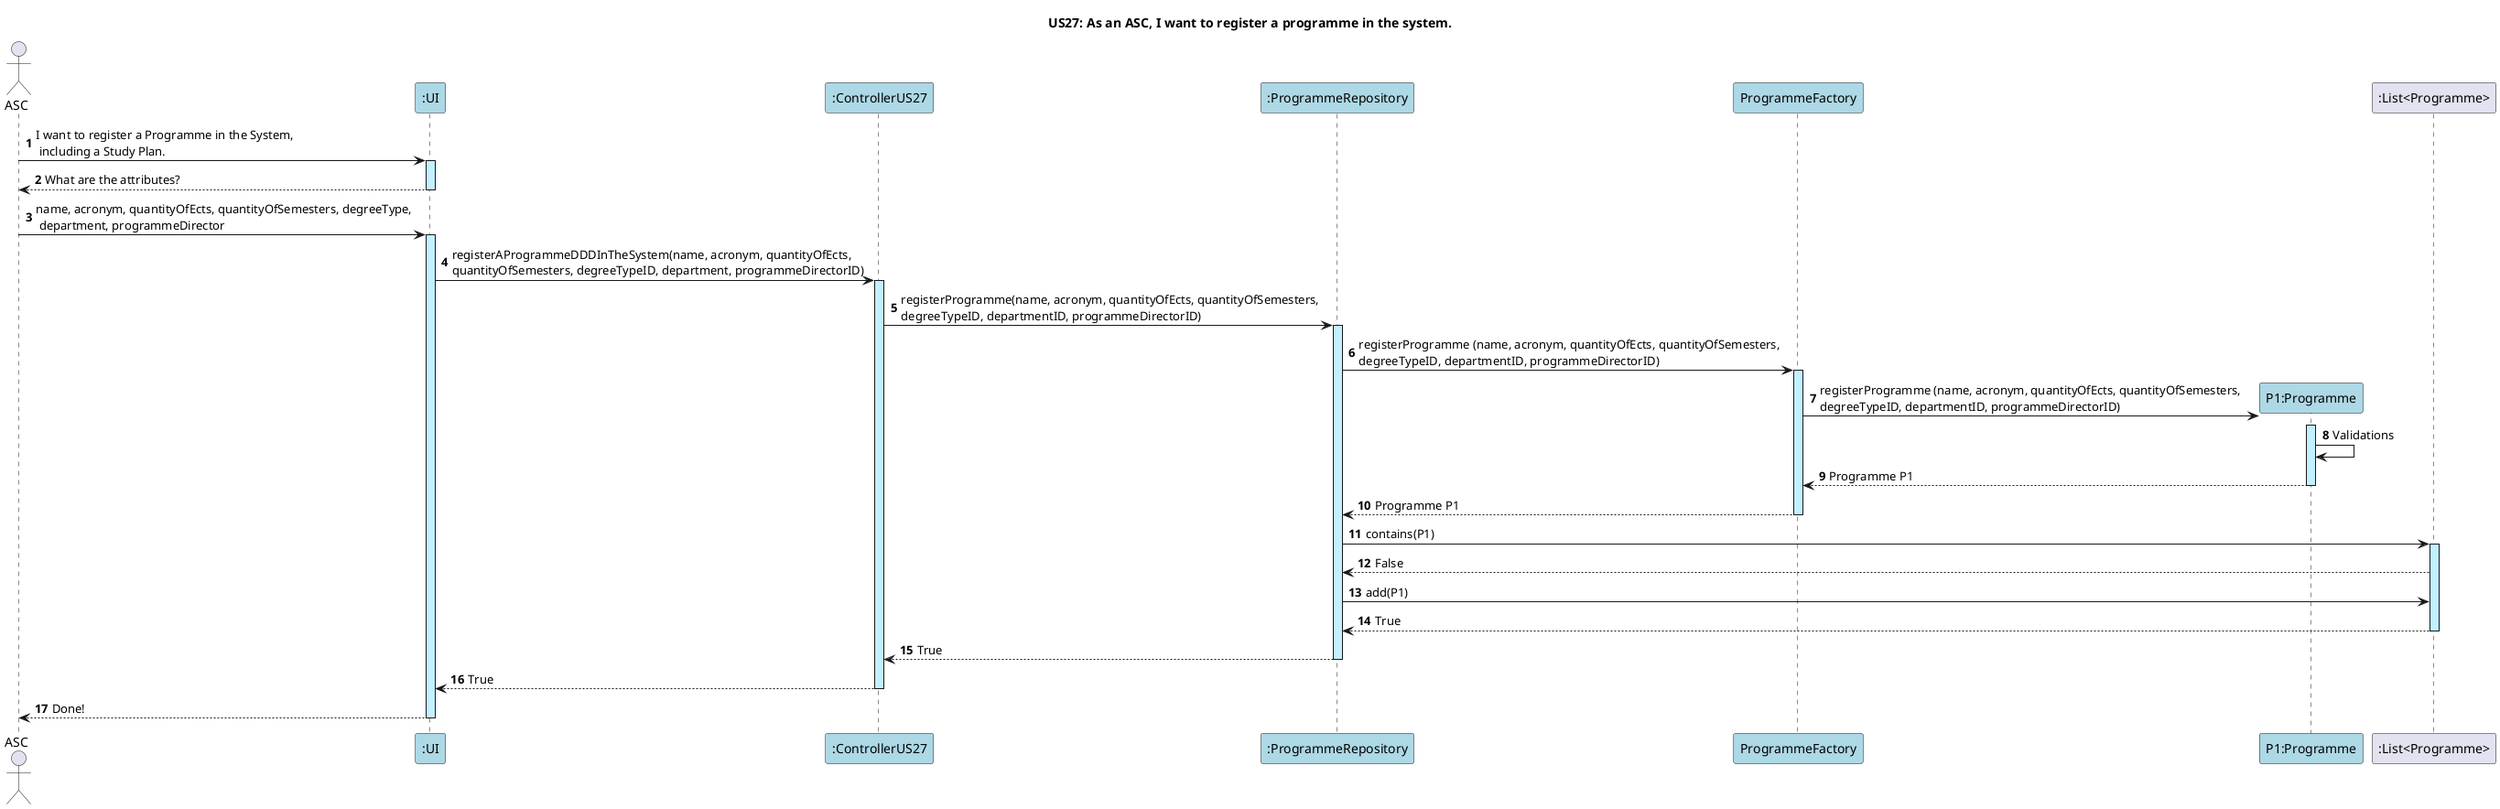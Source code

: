 @startuml
autonumber

title US27: As an ASC, I want to register a programme in the system.

actor ASC as Admin

participant ":UI" as UI #lightblue
participant ":ControllerUS27" as C #lightblue
participant ":ProgrammeRepository" as PR #lightblue

participant "ProgrammeFactory" as PF #lightblue





Admin -> UI ++ #application : I want to register a Programme in the System,\n including a Study Plan.

UI --> Admin -- : What are the attributes?

Admin -> UI ++ #application : name, acronym, quantityOfEcts, quantityOfSemesters, degreeType, \n department, programmeDirector

UI -> C ++ #application : registerAProgrammeDDDInTheSystem(name, acronym, quantityOfEcts, \nquantityOfSemesters, degreeTypeID, department, programmeDirectorID)

C -> PR ++ #application : registerProgramme(name, acronym, quantityOfEcts, quantityOfSemesters, \ndegreeTypeID, departmentID, programmeDirectorID)


PR -> PF ++ #application : registerProgramme (name, acronym, quantityOfEcts, quantityOfSemesters, \ndegreeTypeID, departmentID, programmeDirectorID)

create "P1:Programme" as P #lightblue

PF -> P ++ #application : registerProgramme (name, acronym, quantityOfEcts, quantityOfSemesters, \ndegreeTypeID, departmentID, programmeDirectorID)

P -> P : Validations


P --> PF -- : Programme P1
PF --> PR -- : Programme P1
participant ":List<Programme>" as PL
PR -> PL ++ #application : contains(P1)
PL --> PR : False
PR -> PL : add(P1)
PL --> PR --: True

PR --> C -- : True
C --> UI -- : True


UI --> Admin -- : Done!


@enduml
